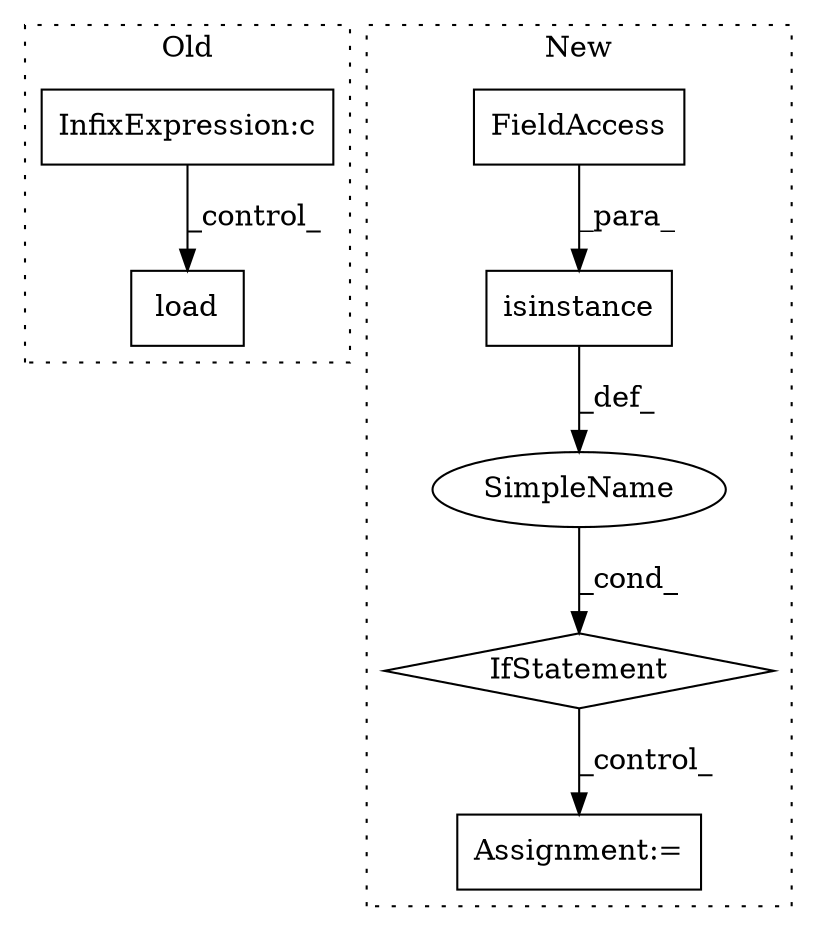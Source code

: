 digraph G {
subgraph cluster0 {
1 [label="load" a="32" s="1569,1583" l="5,1" shape="box"];
7 [label="InfixExpression:c" a="27" s="1278" l="4" shape="box"];
label = "Old";
style="dotted";
}
subgraph cluster1 {
2 [label="isinstance" a="32" s="1460,1489" l="11,1" shape="box"];
3 [label="IfStatement" a="25" s="1456,1490" l="4,2" shape="diamond"];
4 [label="FieldAccess" a="22" s="1485" l="4" shape="box"];
5 [label="Assignment:=" a="7" s="1510" l="1" shape="box"];
6 [label="SimpleName" a="42" s="" l="" shape="ellipse"];
label = "New";
style="dotted";
}
2 -> 6 [label="_def_"];
3 -> 5 [label="_control_"];
4 -> 2 [label="_para_"];
6 -> 3 [label="_cond_"];
7 -> 1 [label="_control_"];
}